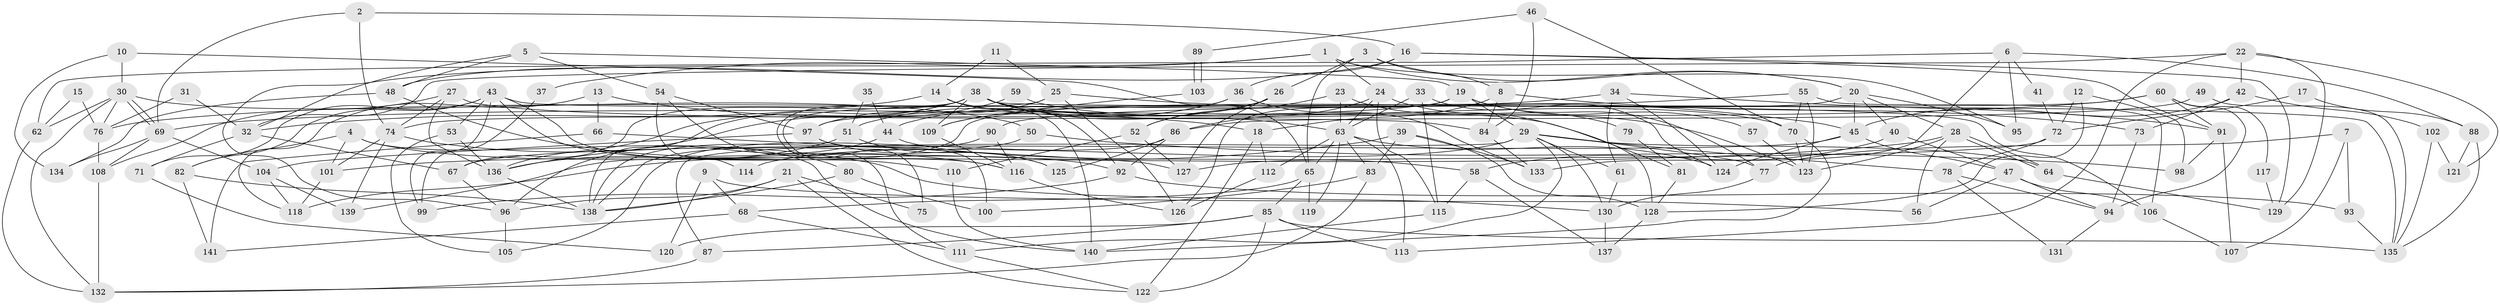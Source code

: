 // Generated by graph-tools (version 1.1) at 2025/49/03/09/25 04:49:10]
// undirected, 141 vertices, 282 edges
graph export_dot {
graph [start="1"]
  node [color=gray90,style=filled];
  1;
  2;
  3;
  4;
  5;
  6;
  7;
  8;
  9;
  10;
  11;
  12;
  13;
  14;
  15;
  16;
  17;
  18;
  19;
  20;
  21;
  22;
  23;
  24;
  25;
  26;
  27;
  28;
  29;
  30;
  31;
  32;
  33;
  34;
  35;
  36;
  37;
  38;
  39;
  40;
  41;
  42;
  43;
  44;
  45;
  46;
  47;
  48;
  49;
  50;
  51;
  52;
  53;
  54;
  55;
  56;
  57;
  58;
  59;
  60;
  61;
  62;
  63;
  64;
  65;
  66;
  67;
  68;
  69;
  70;
  71;
  72;
  73;
  74;
  75;
  76;
  77;
  78;
  79;
  80;
  81;
  82;
  83;
  84;
  85;
  86;
  87;
  88;
  89;
  90;
  91;
  92;
  93;
  94;
  95;
  96;
  97;
  98;
  99;
  100;
  101;
  102;
  103;
  104;
  105;
  106;
  107;
  108;
  109;
  110;
  111;
  112;
  113;
  114;
  115;
  116;
  117;
  118;
  119;
  120;
  121;
  122;
  123;
  124;
  125;
  126;
  127;
  128;
  129;
  130;
  131;
  132;
  133;
  134;
  135;
  136;
  137;
  138;
  139;
  140;
  141;
  1 -- 96;
  1 -- 20;
  1 -- 24;
  1 -- 37;
  1 -- 95;
  2 -- 69;
  2 -- 74;
  2 -- 16;
  3 -- 65;
  3 -- 8;
  3 -- 20;
  3 -- 26;
  4 -- 101;
  4 -- 92;
  4 -- 82;
  4 -- 140;
  5 -- 32;
  5 -- 19;
  5 -- 48;
  5 -- 54;
  6 -- 95;
  6 -- 62;
  6 -- 41;
  6 -- 88;
  6 -- 133;
  7 -- 77;
  7 -- 107;
  7 -- 93;
  8 -- 18;
  8 -- 73;
  8 -- 84;
  9 -- 56;
  9 -- 68;
  9 -- 120;
  10 -- 134;
  10 -- 30;
  10 -- 65;
  11 -- 14;
  11 -- 25;
  12 -- 72;
  12 -- 98;
  12 -- 128;
  13 -- 18;
  13 -- 66;
  13 -- 118;
  14 -- 32;
  14 -- 140;
  14 -- 123;
  15 -- 62;
  15 -- 76;
  16 -- 129;
  16 -- 36;
  16 -- 48;
  16 -- 91;
  17 -- 72;
  17 -- 88;
  18 -- 122;
  18 -- 112;
  19 -- 29;
  19 -- 74;
  19 -- 57;
  19 -- 77;
  19 -- 126;
  20 -- 28;
  20 -- 40;
  20 -- 45;
  20 -- 95;
  20 -- 139;
  21 -- 122;
  21 -- 138;
  21 -- 75;
  21 -- 96;
  22 -- 121;
  22 -- 113;
  22 -- 32;
  22 -- 42;
  22 -- 129;
  23 -- 63;
  23 -- 128;
  23 -- 52;
  24 -- 63;
  24 -- 79;
  24 -- 86;
  24 -- 115;
  25 -- 126;
  25 -- 97;
  25 -- 45;
  25 -- 75;
  26 -- 109;
  26 -- 52;
  26 -- 127;
  27 -- 136;
  27 -- 74;
  27 -- 84;
  27 -- 108;
  28 -- 64;
  28 -- 64;
  28 -- 123;
  28 -- 56;
  28 -- 101;
  29 -- 61;
  29 -- 130;
  29 -- 64;
  29 -- 77;
  29 -- 78;
  29 -- 87;
  29 -- 111;
  29 -- 114;
  30 -- 76;
  30 -- 69;
  30 -- 69;
  30 -- 50;
  30 -- 62;
  30 -- 132;
  31 -- 76;
  31 -- 32;
  32 -- 67;
  32 -- 71;
  33 -- 115;
  33 -- 124;
  33 -- 63;
  34 -- 124;
  34 -- 91;
  34 -- 61;
  34 -- 76;
  35 -- 51;
  35 -- 44;
  36 -- 133;
  36 -- 44;
  36 -- 51;
  37 -- 99;
  38 -- 67;
  38 -- 63;
  38 -- 81;
  38 -- 92;
  38 -- 109;
  38 -- 111;
  38 -- 135;
  38 -- 136;
  38 -- 138;
  39 -- 133;
  39 -- 83;
  39 -- 118;
  39 -- 128;
  40 -- 58;
  40 -- 47;
  41 -- 72;
  42 -- 45;
  42 -- 73;
  42 -- 102;
  43 -- 82;
  43 -- 106;
  43 -- 53;
  43 -- 71;
  43 -- 99;
  43 -- 110;
  43 -- 116;
  44 -- 58;
  44 -- 96;
  45 -- 47;
  45 -- 67;
  45 -- 124;
  46 -- 84;
  46 -- 70;
  46 -- 89;
  47 -- 56;
  47 -- 94;
  47 -- 106;
  48 -- 116;
  48 -- 134;
  49 -- 135;
  49 -- 86;
  50 -- 138;
  50 -- 98;
  51 -- 125;
  51 -- 136;
  52 -- 110;
  52 -- 127;
  53 -- 136;
  53 -- 105;
  54 -- 97;
  54 -- 80;
  54 -- 114;
  55 -- 123;
  55 -- 97;
  55 -- 70;
  55 -- 106;
  57 -- 123;
  58 -- 115;
  58 -- 137;
  59 -- 136;
  59 -- 70;
  60 -- 90;
  60 -- 69;
  60 -- 91;
  60 -- 94;
  60 -- 117;
  61 -- 130;
  62 -- 132;
  63 -- 65;
  63 -- 83;
  63 -- 112;
  63 -- 113;
  63 -- 119;
  63 -- 124;
  64 -- 129;
  65 -- 85;
  65 -- 68;
  65 -- 119;
  66 -- 141;
  66 -- 127;
  67 -- 96;
  68 -- 111;
  68 -- 141;
  69 -- 108;
  69 -- 104;
  69 -- 134;
  70 -- 140;
  70 -- 123;
  71 -- 120;
  72 -- 127;
  72 -- 78;
  73 -- 94;
  74 -- 101;
  74 -- 139;
  74 -- 130;
  76 -- 108;
  77 -- 130;
  78 -- 94;
  78 -- 131;
  79 -- 81;
  80 -- 138;
  80 -- 100;
  81 -- 128;
  82 -- 138;
  82 -- 141;
  83 -- 132;
  83 -- 100;
  84 -- 133;
  85 -- 120;
  85 -- 135;
  85 -- 87;
  85 -- 113;
  85 -- 122;
  86 -- 105;
  86 -- 92;
  86 -- 125;
  87 -- 132;
  88 -- 135;
  88 -- 121;
  89 -- 103;
  89 -- 103;
  90 -- 138;
  90 -- 116;
  91 -- 98;
  91 -- 107;
  92 -- 93;
  92 -- 99;
  93 -- 135;
  94 -- 131;
  96 -- 105;
  97 -- 100;
  97 -- 104;
  97 -- 125;
  101 -- 118;
  102 -- 135;
  102 -- 121;
  103 -- 109;
  104 -- 118;
  104 -- 139;
  106 -- 107;
  108 -- 132;
  109 -- 116;
  110 -- 140;
  111 -- 122;
  112 -- 126;
  115 -- 140;
  116 -- 126;
  117 -- 129;
  128 -- 137;
  130 -- 137;
  136 -- 138;
}
